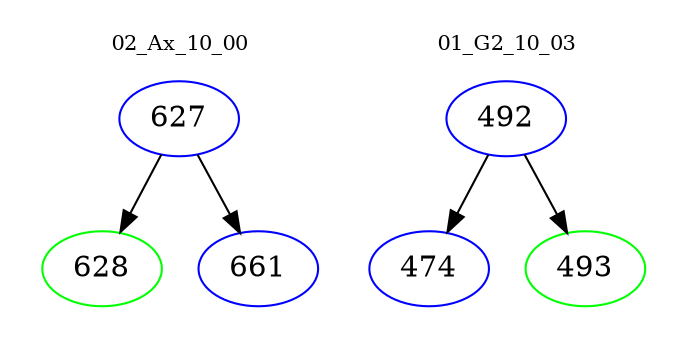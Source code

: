 digraph{
subgraph cluster_0 {
color = white
label = "02_Ax_10_00";
fontsize=10;
T0_627 [label="627", color="blue"]
T0_627 -> T0_628 [color="black"]
T0_628 [label="628", color="green"]
T0_627 -> T0_661 [color="black"]
T0_661 [label="661", color="blue"]
}
subgraph cluster_1 {
color = white
label = "01_G2_10_03";
fontsize=10;
T1_492 [label="492", color="blue"]
T1_492 -> T1_474 [color="black"]
T1_474 [label="474", color="blue"]
T1_492 -> T1_493 [color="black"]
T1_493 [label="493", color="green"]
}
}
